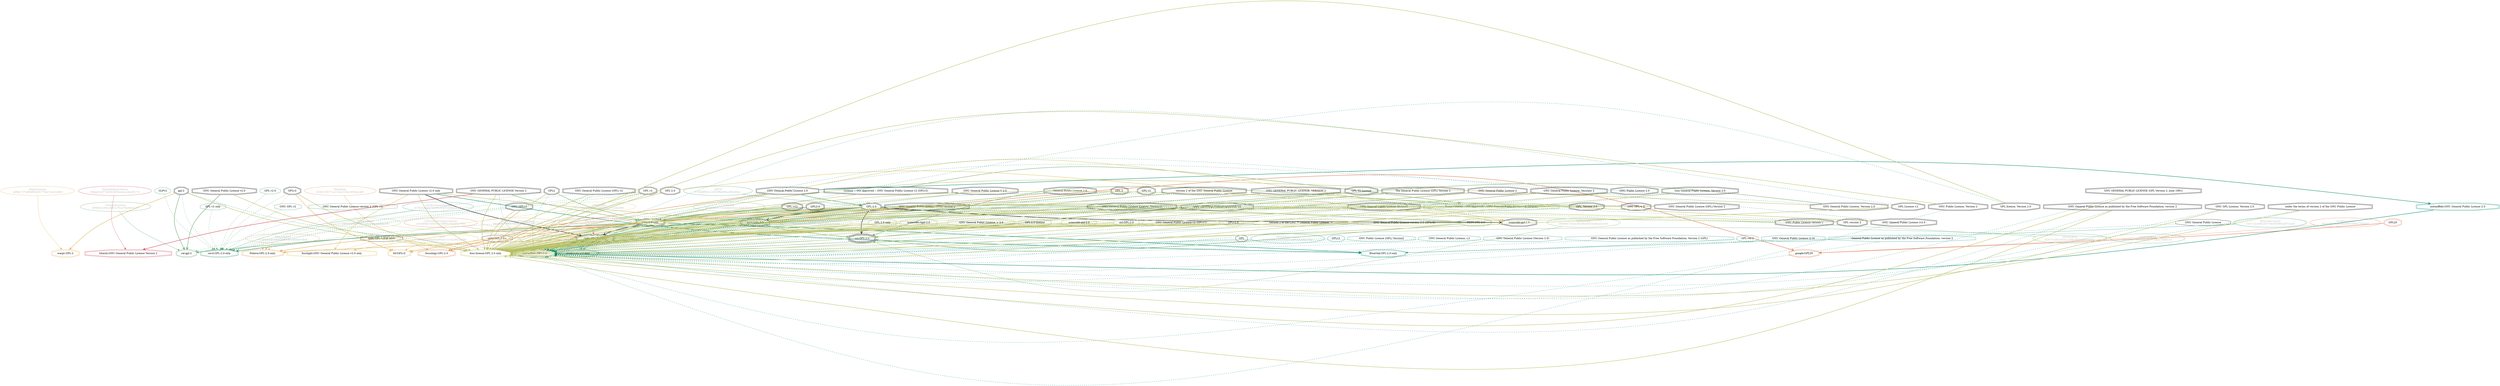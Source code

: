 strict digraph {
    node [shape=box];
    graph [splines=curved];
    1918 [label="spdx:GPL-2.0+"
         ,shape=octagon];
    1926 [label="SPDXLicense\nc291fc46fb59dfd748cc7a4eea9aac55"
         ,fontcolor=gray
         ,color="#b8bf62"
         ,fillcolor="beige;1"
         ,shape=ellipse];
    1927 [label="spdx:GPL-2.0-only"
         ,shape=doubleoctagon];
    1928 [label="GPL-2.0-only"
         ,shape=doubleoctagon];
    1929 [label="GNU General Public License v2.0 only"
         ,shape=doubleoctagon];
    1935 [label="spdx:GPL-2.0-or-later"
         ,shape=octagon];
    1984 [label="SPDXLicense\n8b60c5154a99ce98c02af807965dfc6c"
         ,fontcolor=gray
         ,color="#b8bf62"
         ,fillcolor="beige;1"
         ,shape=ellipse];
    1985 [label="spdx:GPL-2.0"
         ,shape=doubleoctagon];
    1986 [label="GPL-2.0"
         ,shape=doubleoctagon];
    5037 [label="OSILicense\n66e8847d25a392d9ac8c52edaca5cc08"
         ,fontcolor=gray
         ,color="#78ab63"
         ,fillcolor="beige;1"
         ,shape=ellipse];
    5038 [label="osi:GPL-2.0"
         ,shape=tripleoctagon];
    5039 [label="GNU General Public License, Version 2.0"
         ,shape=doubleoctagon];
    5040 [label="DEP5:GPL-2.0"
         ,color="#78ab63"
         ,shape=doubleoctagon];
    5041 [label="Trove:License :: OSI Approved :: GNU General Public License v2 (GPLv2)"
         ,color="#78ab63"
         ,shape=doubleoctagon];
    5042 [label="License :: OSI Approved :: GNU General Public License v2 (GPLv2)"
         ,shape=doubleoctagon];
    5710 [label="GoogleLicense\nd85e0d519efef9fd299154e627f56f45"
         ,fontcolor=gray
         ,color="#e06f45"
         ,fillcolor="beige;1"
         ,shape=ellipse];
    5711 [label="google:GPL20"
         ,color="#e06f45"
         ,shape=doubleoctagon];
    5712 [label=GPL20
         ,color="#e06f45"
         ,shape=doubleoctagon];
    6453 [label="FedoraEntry\n41cc6463d01bd47dde0da1de9abcdbab"
         ,fontcolor=gray
         ,color="#e09d4b"
         ,fillcolor="beige;1"
         ,shape=ellipse];
    6454 [label="Fedora:GPL-2.0-only"
         ,color="#e09d4b"
         ,shape=doubleoctagon];
    6455 [label=GPLv2
         ,shape=doubleoctagon];
    9343 [label="GNU General Public License"
         ,shape=octagon];
    9348 [label="BlueOakCouncil\n33e71cb3d8b3e578440bf9f3ae972aa6"
         ,fontcolor=gray
         ,color="#00876c"
         ,fillcolor="beige;1"
         ,shape=ellipse];
    9349 [label="BlueOak:GPL-2.0-only"
         ,color="#00876c"
         ,shape=doubleoctagon];
    9579 [label="OSADLRule\n828741b62dc041ccddec8b0da8a59262"
         ,fontcolor=gray
         ,color="#58a066"
         ,fillcolor="beige;1"
         ,shape=ellipse];
    9580 [label="osadl:GPL-2.0-only"
         ,color="#58a066"
         ,shape=doubleoctagon];
    9870 [label="OSADLMatrix\n252574b7386bcaa36e772dea120db1b1"
         ,fontcolor=gray
         ,color="#58a066"
         ,fillcolor="beige;1"
         ,shape=ellipse];
    10243 [label="FSF\n39521346eababf9aa31c1b2a9f2dce9d"
          ,fontcolor=gray
          ,color="#deb256"
          ,fillcolor="beige;1"
          ,shape=ellipse];
    10244 [label="fsf:GPLv2"
          ,color="#deb256"
          ,shape=doubleoctagon];
    10245 [label="GNU General Public License (GPL) version 2"
          ,shape=doubleoctagon];
    10935 [label="ChooseALicense\n4f99bbc264cce8f1a76ca7fee6b5cc77"
          ,fontcolor=gray
          ,color="#58a066"
          ,fillcolor="beige;1"
          ,shape=ellipse];
    10936 [label="cal:gpl-2"
          ,color="#58a066"
          ,shape=doubleoctagon];
    10937 [label="gpl-2"
          ,shape=doubleoctagon];
    10938 [label="GNU General Public License v2.0"
          ,shape=doubleoctagon];
    10939 [label="GNU GPLv2"
          ,shape=doubleoctagon];
    16615 [label="ScancodeData\ne1edba49f3eed922e3c62ba2626baa86"
          ,fontcolor=gray
          ,color="#dac767"
          ,fillcolor="beige;1"
          ,shape=ellipse];
    16616 [label="scancode:gpl-2.0"
          ,shape=doubleoctagon];
    16617 [label="GPL 2.0"
          ,shape=doubleoctagon];
    16618 [label="GNU General Public License 2.0"
          ,shape=doubleoctagon];
    26438 [label="Fossology\n3f381530371a214ba1c4423f3feeca68"
          ,fontcolor=gray
          ,color="#e18745"
          ,fillcolor="beige;1"
          ,shape=ellipse];
    26439 [label="fossology:GPL-2.0"
          ,color="#e18745"
          ,shape=doubleoctagon];
    27164 [label=GPL,shape=octagon];
    28305 [label="OKFN\n878b8ff60ac1d830ffa896ec88cdfbe1"
          ,fontcolor=gray
          ,color="#379469"
          ,fillcolor="beige;1"
          ,shape=ellipse];
    28715 [label="OrtLicenseCategorization\na2e396da7a0e53010886c45048c276f4"
          ,fontcolor=gray
          ,color="#e06f45"
          ,fillcolor="beige;1"
          ,shape=ellipse];
    35466 [label="OrtLicenseCategorization\n5aee2457b05216dce16239f40d512359"
          ,fontcolor=gray
          ,color="#e09d4b"
          ,fillcolor="beige;1"
          ,shape=ellipse];
    36891 [label="CavilLicenseChange\nfe79253efdc73a50e29493e6dfa5f0db"
          ,fontcolor=gray
          ,color="#379469"
          ,fillcolor="beige;1"
          ,shape=ellipse];
    36892 [label="cavil:GPL-2.0-only"
          ,color="#379469"
          ,shape=doubleoctagon];
    36893 [label=GLPv2
          ,color="#379469"
          ,shape=octagon];
    36894 [label="GNU GPL v2"
          ,color="#379469"
          ,shape=octagon];
    36895 [label="GNU General Public License (GPL) v2"
          ,shape=doubleoctagon];
    36896 [label="GNU General Public License version 2 (GPL v2)"
          ,color="#379469"
          ,shape=octagon];
    36897 [label="GPL v2"
          ,shape=doubleoctagon];
    36898 [label="GPL v2 only"
          ,color="#379469"
          ,shape=octagon];
    36899 [label="GPL v2.0"
          ,color="#379469"
          ,shape=octagon];
    36900 [label=GPL2
          ,shape=doubleoctagon];
    42721 [label="MetaeffektLicense\n9e3b0b9e22f157e4c11d87d2149c118a"
          ,fontcolor=gray
          ,color="#00876c"
          ,fillcolor="beige;1"
          ,shape=ellipse];
    42722 [label="metaeffekt:GPL-2.0"
          ,color="#00876c"
          ,shape=doubleoctagon];
    42723 [label="metaeffekt:GNU General Public License 2.0"
          ,color="#00876c"
          ,shape=doubleoctagon];
    42724 [label="GNU GENERAL PUBLIC LICENSE Version 2"
          ,shape=doubleoctagon];
    42725 [label="GNU GENERAL PUBLIC LICENSE (GPL Version 2, June 1991)"
          ,shape=doubleoctagon];
    42726 [label="GNU GENERAL PUBLIC LICENSE V2"
          ,shape=doubleoctagon];
    42727 [label="GNU GENERAL PUBLIC LICENSE, VERSION 2"
          ,shape=doubleoctagon];
    42728 [label="GNU General Public License (GPL),Version 2"
          ,shape=doubleoctagon];
    42729 [label="GNU General Public License 2"
          ,shape=doubleoctagon];
    42730 [label="GNU General Public License License, Version 2"
          ,shape=doubleoctagon];
    42731 [label="GNU General Public License V 2.0"
          ,shape=doubleoctagon];
    42732 [label="GNU General Public License Version2"
          ,shape=doubleoctagon];
    42733 [label="version 2 of the GNU General Public License"
          ,shape=doubleoctagon];
    42734 [label="GNU GPL v. 2"
          ,shape=doubleoctagon];
    42735 [label="GNU Public License 2.0"
          ,shape=doubleoctagon];
    42736 [label="GNU Public License, Version 2"
          ,shape=doubleoctagon];
    42737 [label="Gnu General Puplic License, Version 2.0"
          ,shape=doubleoctagon];
    42738 [label="GNU GPL License, Version 2.0"
          ,shape=doubleoctagon];
    42739 [label="GPLv2 "
          ,color="#00876c"
          ,shape=octagon];
    42740 [label="GPL 2 "
          ,shape=doubleoctagon];
    42741 [label="GPL, Version 2.0"
          ,shape=doubleoctagon];
    42742 [label="GPL-v2"
          ,shape=doubleoctagon];
    42743 [label="GPL License v.2"
          ,shape=doubleoctagon];
    42744 [label="GPL V2 License"
          ,shape=doubleoctagon];
    42745 [label="GPL license, Version 2.0"
          ,shape=doubleoctagon];
    42746 [label="General Public License 2.0"
          ,shape=doubleoctagon];
    42747 [label="GNU General Public License as published by the Free Software Foundation; version 2"
          ,shape=doubleoctagon];
    42748 [label="The General Public License (GPL) Version 2"
          ,shape=doubleoctagon];
    42749 [label="under the terms of version 2 of the GNU Public License"
          ,shape=doubleoctagon];
    42750 [label="GNU General Public License, Versions 2"
          ,shape=doubleoctagon];
    42751 [label="GNU Public License version 2"
          ,shape=doubleoctagon];
    42752 [label="GPL version 2"
          ,shape=doubleoctagon];
    42753 [label="GNU General Public License (v2.0"
          ,shape=doubleoctagon];
    42754 [label="GNU Public License (GPL) Version2"
          ,color="#00876c"
          ,shape=octagon];
    42755 [label="GNU General Public License, v.2"
          ,color="#00876c"
          ,shape=octagon];
    42756 [label="GNU General Public License (Version 2.0)"
          ,color="#00876c"
          ,shape=octagon];
    42757 [label="GNU General Public License as published by the Free Software Foundation; Version 2 (GPL)"
          ,color="#00876c"
          ,shape=octagon];
    42758 [label="GPL ver.2"
          ,color="#00876c"
          ,shape=octagon];
    42759 [label="GNU General Public License (2.0)"
          ,color="#00876c"
          ,shape=octagon];
    42760 [label="General Public License as published by the Free Software Foundation, version 2"
          ,color="#00876c"
          ,shape=octagon];
    49974 [label="HermineLicense\n8b28179bc6a5bd443c11026c4b2f30b8"
          ,fontcolor=gray
          ,color="#dc574a"
          ,fillcolor="beige;1"
          ,shape=ellipse];
    50157 [label="WarprLicense\na08b2737a9f480bd5b776ee7ec432866"
          ,fontcolor=gray
          ,color="#deb256"
          ,fillcolor="beige;1"
          ,shape=ellipse];
    50158 [label="warpr:GPL-2"
          ,color="#deb256"
          ,shape=doubleoctagon];
    50540 [label="FossLicense\n7ea0ce40fbaa609979d5d18b2e751fef"
          ,fontcolor=gray
          ,color="#b8bf62"
          ,fillcolor="beige;1"
          ,shape=ellipse];
    50541 [label="foss-license:GPL 2.0 only"
          ,color="#b8bf62"
          ,shape=doubleoctagon];
    50542 [label="GPL 2.0 only"
          ,color="#b8bf62"
          ,shape=doubleoctagon];
    50543 [label="GPL2.0"
          ,shape=doubleoctagon];
    50544 [label="GPL (v2)"
          ,shape=doubleoctagon];
    50545 [label="scancode://gpl-2.0"
          ,color="#b8bf62"
          ,shape=doubleoctagon];
    50546 [label="GNU General Public License, v. 2.0"
          ,color="#b8bf62"
          ,shape=doubleoctagon];
    50547 [label="scancode:gpl-2.0"
          ,color="#b8bf62"
          ,shape=doubleoctagon];
    50548 [label="osi:GPL-2.0"
          ,color="#b8bf62"
          ,shape=doubleoctagon];
    50549 [label="GNU General Public License v2 (GPLv2)"
          ,color="#b8bf62"
          ,shape=doubleoctagon];
    50550 [label="GPLv2.0"
          ,color="#b8bf62"
          ,shape=doubleoctagon];
    50551 [label="GPL-2.0 license"
          ,color="#b8bf62"
          ,shape=doubleoctagon];
    50552 [label="version 2 of the GNU ** General Public License. */"
          ,color="#b8bf62"
          ,shape=doubleoctagon];
    50553 [label="GNU General Public License version 2.0 (GPLv2)"
          ,color="#b8bf62"
          ,shape=doubleoctagon];
    50974 [label="FOSSLight\n62229e53b16d2c189ed1cc17a32ecfd6"
          ,fontcolor=gray
          ,color="#dac767"
          ,fillcolor="beige;1"
          ,shape=ellipse];
    50975 [label="fosslight:GNU General Public License v2.0 only"
          ,color="#dac767"
          ,shape=doubleoctagon];
    51220 [label="HitachiOpenLicense\n88aa05c077a6092469ae6aa29cef5178"
          ,fontcolor=gray
          ,color="#d43d51"
          ,fillcolor="beige;1"
          ,shape=ellipse];
    51221 [label="hitachi:GNU General Public License Version 2"
          ,color="#d43d51"
          ,shape=doubleoctagon];
    55992 [label="Curation\n367efe9c9111b4dde04ca1e5e83fc6a1"
          ,fontcolor=gray
          ,color="#78ab63"
          ,fillcolor="beige;1"
          ,shape=ellipse];
    1918 -> 10244 [style=dashed
                  ,arrowhead=vee
                  ,weight=0.5
                  ,color="#deb256"];
    1926 -> 1927 [weight=0.5
                 ,color="#b8bf62"];
    1927 -> 6454 [style=bold
                 ,arrowhead=vee
                 ,weight=0.7
                 ,color="#e09d4b"];
    1927 -> 9580 [style=bold
                 ,arrowhead=vee
                 ,weight=0.7
                 ,color="#58a066"];
    1927 -> 10244 [style=dashed
                  ,arrowhead=vee
                  ,weight=0.5
                  ,color="#deb256"];
    1927 -> 42722 [style=bold
                  ,arrowhead=vee
                  ,weight=0.7
                  ,color="#00876c"];
    1928 -> 1927 [style=bold
                 ,arrowhead=vee
                 ,weight=0.7];
    1928 -> 6454 [style=bold
                 ,arrowhead=vee
                 ,weight=0.7
                 ,color="#e09d4b"];
    1928 -> 9349 [style=bold
                 ,arrowhead=vee
                 ,weight=0.7
                 ,color="#00876c"];
    1928 -> 9580 [style=bold
                 ,arrowhead=vee
                 ,weight=0.7
                 ,color="#58a066"];
    1928 -> 36892 [style=bold
                  ,arrowhead=vee
                  ,weight=0.7
                  ,color="#379469"];
    1928 -> 36892 [style=bold
                  ,arrowhead=vee
                  ,weight=0.7
                  ,color="#379469"];
    1928 -> 50541 [style=bold
                  ,arrowhead=vee
                  ,weight=0.7
                  ,color="#b8bf62"];
    1929 -> 1927 [style=bold
                 ,arrowhead=vee
                 ,weight=0.7];
    1929 -> 1985 [style=bold
                 ,arrowhead=vee
                 ,weight=0.7
                 ,color="#b8bf62"];
    1929 -> 6454 [style=dashed
                 ,arrowhead=vee
                 ,weight=0.5
                 ,color="#e09d4b"];
    1929 -> 9349 [style=bold
                 ,arrowhead=vee
                 ,weight=0.7
                 ,color="#00876c"];
    1929 -> 50541 [style=bold
                  ,arrowhead=vee
                  ,weight=0.7
                  ,color="#b8bf62"];
    1929 -> 50975 [style=bold
                  ,arrowhead=vee
                  ,weight=0.7
                  ,color="#dac767"];
    1935 -> 10244 [style=dashed
                  ,arrowhead=vee
                  ,weight=0.5
                  ,color="#deb256"];
    1984 -> 1985 [weight=0.5
                 ,color="#b8bf62"];
    1985 -> 5038 [style=bold
                 ,arrowhead=vee
                 ,weight=0.7
                 ,color="#78ab63"];
    1985 -> 5711 [style=bold
                 ,arrowhead=vee
                 ,weight=0.7
                 ,color="#e06f45"];
    1985 -> 10244 [style=dashed
                  ,arrowhead=vee
                  ,weight=0.5
                  ,color="#deb256"];
    1985 -> 10936 [style=bold
                  ,arrowhead=vee
                  ,weight=0.7
                  ,color="#58a066"];
    1986 -> 1928 [style=bold
                 ,arrowhead=vee
                 ,weight=0.7
                 ,color="#78ab63"];
    1986 -> 1985 [style=bold
                 ,arrowhead=vee
                 ,weight=0.7];
    1986 -> 5038 [style=bold
                 ,arrowhead=vee
                 ,weight=0.7];
    1986 -> 5040 [style=bold
                 ,arrowhead=vee
                 ,weight=0.7
                 ,color="#78ab63"];
    1986 -> 16616 [style=bold
                  ,arrowhead=vee
                  ,weight=0.7];
    1986 -> 26439 [style=bold
                  ,arrowhead=vee
                  ,weight=0.7
                  ,color="#e18745"];
    1986 -> 36892 [style=dashed
                  ,arrowhead=vee
                  ,weight=0.5
                  ,color="#379469"];
    1986 -> 42722 [style=bold
                  ,arrowhead=vee
                  ,weight=0.7
                  ,color="#00876c"];
    1986 -> 50541 [style=bold
                  ,arrowhead=vee
                  ,weight=0.7
                  ,color="#b8bf62"];
    1986 -> 50975 [style=bold
                  ,arrowhead=vee
                  ,weight=0.7
                  ,color="#dac767"];
    5037 -> 5038 [weight=0.5
                 ,color="#78ab63"];
    5038 -> 42722 [style=dashed
                  ,arrowhead=vee
                  ,weight=0.5
                  ,color="#00876c"];
    5039 -> 5038 [style=bold
                 ,arrowhead=vee
                 ,weight=0.7
                 ,color="#78ab63"];
    5039 -> 42722 [style=dashed
                  ,arrowhead=vee
                  ,weight=0.5
                  ,color="#00876c"];
    5039 -> 50541 [style=bold
                  ,arrowhead=vee
                  ,weight=0.7
                  ,color="#b8bf62"];
    5040 -> 5038 [style=bold
                 ,arrowhead=vee
                 ,weight=0.7
                 ,color="#78ab63"];
    5041 -> 5038 [style=bold
                 ,arrowhead=vee
                 ,weight=0.7
                 ,color="#78ab63"];
    5042 -> 5041 [style=bold
                 ,arrowhead=vee
                 ,weight=0.7
                 ,color="#78ab63"];
    5042 -> 50541 [style=bold
                  ,arrowhead=vee
                  ,weight=0.7
                  ,color="#b8bf62"];
    5710 -> 5711 [weight=0.5
                 ,color="#e06f45"];
    5712 -> 5711 [style=bold
                 ,arrowhead=vee
                 ,weight=0.7
                 ,color="#e06f45"];
    6453 -> 6454 [weight=0.5
                 ,color="#e09d4b"];
    6455 -> 6454 [style=dashed
                 ,arrowhead=vee
                 ,weight=0.5
                 ,color="#e09d4b"];
    6455 -> 10244 [style=bold
                  ,arrowhead=vee
                  ,weight=0.7
                  ,color="#deb256"];
    6455 -> 36892 [style=dashed
                  ,arrowhead=vee
                  ,weight=0.5
                  ,color="#379469"];
    6455 -> 50541 [style=bold
                  ,arrowhead=vee
                  ,weight=0.7
                  ,color="#b8bf62"];
    9343 -> 9349 [style=dashed
                 ,arrowhead=vee
                 ,weight=0.5
                 ,color="#00876c"];
    9348 -> 9349 [weight=0.5
                 ,color="#00876c"];
    9579 -> 9580 [weight=0.5
                 ,color="#58a066"];
    9870 -> 9580 [weight=0.5
                 ,color="#58a066"];
    10243 -> 10244 [weight=0.5
                   ,color="#deb256"];
    10245 -> 10244 [style=bold
                   ,arrowhead=vee
                   ,weight=0.7
                   ,color="#deb256"];
    10245 -> 42722 [style=dashed
                   ,arrowhead=vee
                   ,weight=0.5
                   ,color="#00876c"];
    10245 -> 50541 [style=bold
                   ,arrowhead=vee
                   ,weight=0.7
                   ,color="#b8bf62"];
    10935 -> 10936 [weight=0.5
                   ,color="#58a066"];
    10937 -> 10936 [style=bold
                   ,arrowhead=vee
                   ,weight=0.7
                   ,color="#58a066"];
    10937 -> 36892 [style=dashed
                   ,arrowhead=vee
                   ,weight=0.5
                   ,color="#379469"];
    10937 -> 42722 [style=dashed
                   ,arrowhead=vee
                   ,weight=0.5
                   ,color="#00876c"];
    10937 -> 50158 [style=bold
                   ,arrowhead=vee
                   ,weight=0.7
                   ,color="#deb256"];
    10937 -> 50541 [style=bold
                   ,arrowhead=vee
                   ,weight=0.7
                   ,color="#b8bf62"];
    10938 -> 10936 [style=bold
                   ,arrowhead=vee
                   ,weight=0.7
                   ,color="#58a066"];
    10938 -> 50541 [style=bold
                   ,arrowhead=vee
                   ,weight=0.7
                   ,color="#b8bf62"];
    10939 -> 10936 [style=dashed
                   ,arrowhead=vee
                   ,weight=0.5
                   ,color="#58a066"];
    10939 -> 50541 [style=bold
                   ,arrowhead=vee
                   ,weight=0.7
                   ,color="#b8bf62"];
    16615 -> 16616 [weight=0.5
                   ,color="#dac767"];
    16616 -> 42722 [style=dashed
                   ,arrowhead=vee
                   ,weight=0.5
                   ,color="#00876c"];
    16616 -> 50541 [style=bold
                   ,arrowhead=vee
                   ,weight=0.7
                   ,color="#b8bf62"];
    16617 -> 16616 [style=bold
                   ,arrowhead=vee
                   ,weight=0.7
                   ,color="#dac767"];
    16617 -> 36892 [style=dashed
                   ,arrowhead=vee
                   ,weight=0.5
                   ,color="#379469"];
    16617 -> 50541 [style=bold
                   ,arrowhead=vee
                   ,weight=0.7
                   ,color="#b8bf62"];
    16618 -> 1986 [style=bold
                  ,arrowhead=vee
                  ,weight=0.7
                  ,color="#379469"];
    16618 -> 16616 [style=bold
                   ,arrowhead=vee
                   ,weight=0.7
                   ,color="#dac767"];
    16618 -> 26439 [style=bold
                   ,arrowhead=vee
                   ,weight=0.7
                   ,color="#e18745"];
    16618 -> 42722 [style=dashed
                   ,arrowhead=vee
                   ,weight=0.5
                   ,color="#00876c"];
    16618 -> 42723 [style=bold
                   ,arrowhead=vee
                   ,weight=0.7
                   ,color="#00876c"];
    16618 -> 50541 [style=bold
                   ,arrowhead=vee
                   ,weight=0.7
                   ,color="#b8bf62"];
    26438 -> 26439 [weight=0.5
                   ,color="#e18745"];
    27164 -> 42722 [style=dashed
                   ,arrowhead=vee
                   ,weight=0.5
                   ,color="#00876c"];
    28305 -> 1986 [weight=0.5
                  ,color="#379469"];
    28715 -> 1927 [weight=0.5
                  ,color="#e06f45"];
    35466 -> 1927 [weight=0.5
                  ,color="#e09d4b"];
    36891 -> 36892 [weight=0.5
                   ,color="#379469"];
    36893 -> 36892 [style=dashed
                   ,arrowhead=vee
                   ,weight=0.5
                   ,color="#379469"];
    36894 -> 36892 [style=dashed
                   ,arrowhead=vee
                   ,weight=0.5
                   ,color="#379469"];
    36895 -> 36892 [style=dashed
                   ,arrowhead=vee
                   ,weight=0.5
                   ,color="#379469"];
    36895 -> 42722 [style=dashed
                   ,arrowhead=vee
                   ,weight=0.5
                   ,color="#00876c"];
    36895 -> 50541 [style=bold
                   ,arrowhead=vee
                   ,weight=0.7
                   ,color="#b8bf62"];
    36896 -> 36892 [style=dashed
                   ,arrowhead=vee
                   ,weight=0.5
                   ,color="#379469"];
    36897 -> 36892 [style=dashed
                   ,arrowhead=vee
                   ,weight=0.5
                   ,color="#379469"];
    36897 -> 42722 [style=dashed
                   ,arrowhead=vee
                   ,weight=0.5
                   ,color="#00876c"];
    36897 -> 50541 [style=bold
                   ,arrowhead=vee
                   ,weight=0.7
                   ,color="#b8bf62"];
    36898 -> 36892 [style=dashed
                   ,arrowhead=vee
                   ,weight=0.5
                   ,color="#379469"];
    36899 -> 36892 [style=dashed
                   ,arrowhead=vee
                   ,weight=0.5
                   ,color="#379469"];
    36900 -> 1928 [style=bold
                  ,arrowhead=vee
                  ,weight=0.7
                  ,color="#78ab63"];
    36900 -> 36892 [style=dashed
                   ,arrowhead=vee
                   ,weight=0.5
                   ,color="#379469"];
    36900 -> 42722 [style=dashed
                   ,arrowhead=vee
                   ,weight=0.5
                   ,color="#00876c"];
    36900 -> 50541 [style=bold
                   ,arrowhead=vee
                   ,weight=0.7
                   ,color="#b8bf62"];
    42721 -> 42722 [weight=0.5
                   ,color="#00876c"];
    42723 -> 42722 [style=bold
                   ,arrowhead=vee
                   ,weight=0.7
                   ,color="#00876c"];
    42724 -> 1928 [style=bold
                  ,arrowhead=vee
                  ,weight=0.7
                  ,color="#78ab63"];
    42724 -> 42722 [style=dashed
                   ,arrowhead=vee
                   ,weight=0.5
                   ,color="#00876c"];
    42724 -> 50541 [style=bold
                   ,arrowhead=vee
                   ,weight=0.7
                   ,color="#b8bf62"];
    42724 -> 51221 [style=bold
                   ,arrowhead=vee
                   ,weight=0.7
                   ,color="#d43d51"];
    42725 -> 42722 [style=dashed
                   ,arrowhead=vee
                   ,weight=0.5
                   ,color="#00876c"];
    42725 -> 50541 [style=bold
                   ,arrowhead=vee
                   ,weight=0.7
                   ,color="#b8bf62"];
    42726 -> 42722 [style=dashed
                   ,arrowhead=vee
                   ,weight=0.5
                   ,color="#00876c"];
    42726 -> 50541 [style=bold
                   ,arrowhead=vee
                   ,weight=0.7
                   ,color="#b8bf62"];
    42727 -> 42722 [style=dashed
                   ,arrowhead=vee
                   ,weight=0.5
                   ,color="#00876c"];
    42727 -> 50541 [style=bold
                   ,arrowhead=vee
                   ,weight=0.7
                   ,color="#b8bf62"];
    42728 -> 42722 [style=dashed
                   ,arrowhead=vee
                   ,weight=0.5
                   ,color="#00876c"];
    42728 -> 50541 [style=bold
                   ,arrowhead=vee
                   ,weight=0.7
                   ,color="#b8bf62"];
    42729 -> 42722 [style=dashed
                   ,arrowhead=vee
                   ,weight=0.5
                   ,color="#00876c"];
    42729 -> 50541 [style=bold
                   ,arrowhead=vee
                   ,weight=0.7
                   ,color="#b8bf62"];
    42730 -> 42722 [style=dashed
                   ,arrowhead=vee
                   ,weight=0.5
                   ,color="#00876c"];
    42730 -> 50541 [style=bold
                   ,arrowhead=vee
                   ,weight=0.7
                   ,color="#b8bf62"];
    42731 -> 42722 [style=dashed
                   ,arrowhead=vee
                   ,weight=0.5
                   ,color="#00876c"];
    42731 -> 50541 [style=bold
                   ,arrowhead=vee
                   ,weight=0.7
                   ,color="#b8bf62"];
    42732 -> 42722 [style=dashed
                   ,arrowhead=vee
                   ,weight=0.5
                   ,color="#00876c"];
    42732 -> 50541 [style=bold
                   ,arrowhead=vee
                   ,weight=0.7
                   ,color="#b8bf62"];
    42733 -> 42722 [style=dashed
                   ,arrowhead=vee
                   ,weight=0.5
                   ,color="#00876c"];
    42733 -> 50541 [style=bold
                   ,arrowhead=vee
                   ,weight=0.7
                   ,color="#b8bf62"];
    42734 -> 42722 [style=dashed
                   ,arrowhead=vee
                   ,weight=0.5
                   ,color="#00876c"];
    42734 -> 50541 [style=bold
                   ,arrowhead=vee
                   ,weight=0.7
                   ,color="#b8bf62"];
    42735 -> 42722 [style=dashed
                   ,arrowhead=vee
                   ,weight=0.5
                   ,color="#00876c"];
    42735 -> 50541 [style=bold
                   ,arrowhead=vee
                   ,weight=0.7
                   ,color="#b8bf62"];
    42736 -> 42722 [style=dashed
                   ,arrowhead=vee
                   ,weight=0.5
                   ,color="#00876c"];
    42736 -> 50541 [style=bold
                   ,arrowhead=vee
                   ,weight=0.7
                   ,color="#b8bf62"];
    42737 -> 42722 [style=dashed
                   ,arrowhead=vee
                   ,weight=0.5
                   ,color="#00876c"];
    42737 -> 50541 [style=bold
                   ,arrowhead=vee
                   ,weight=0.7
                   ,color="#b8bf62"];
    42738 -> 42722 [style=dashed
                   ,arrowhead=vee
                   ,weight=0.5
                   ,color="#00876c"];
    42738 -> 50541 [style=bold
                   ,arrowhead=vee
                   ,weight=0.7
                   ,color="#b8bf62"];
    42739 -> 42722 [style=dashed
                   ,arrowhead=vee
                   ,weight=0.5
                   ,color="#00876c"];
    42740 -> 42722 [style=dashed
                   ,arrowhead=vee
                   ,weight=0.5
                   ,color="#00876c"];
    42740 -> 50541 [style=bold
                   ,arrowhead=vee
                   ,weight=0.7
                   ,color="#b8bf62"];
    42741 -> 42722 [style=dashed
                   ,arrowhead=vee
                   ,weight=0.5
                   ,color="#00876c"];
    42741 -> 50541 [style=bold
                   ,arrowhead=vee
                   ,weight=0.7
                   ,color="#b8bf62"];
    42742 -> 42722 [style=dashed
                   ,arrowhead=vee
                   ,weight=0.5
                   ,color="#00876c"];
    42742 -> 50541 [style=bold
                   ,arrowhead=vee
                   ,weight=0.7
                   ,color="#b8bf62"];
    42743 -> 42722 [style=dashed
                   ,arrowhead=vee
                   ,weight=0.5
                   ,color="#00876c"];
    42743 -> 50541 [style=bold
                   ,arrowhead=vee
                   ,weight=0.7
                   ,color="#b8bf62"];
    42744 -> 42722 [style=dashed
                   ,arrowhead=vee
                   ,weight=0.5
                   ,color="#00876c"];
    42744 -> 50541 [style=bold
                   ,arrowhead=vee
                   ,weight=0.7
                   ,color="#b8bf62"];
    42745 -> 42722 [style=dashed
                   ,arrowhead=vee
                   ,weight=0.5
                   ,color="#00876c"];
    42745 -> 50541 [style=bold
                   ,arrowhead=vee
                   ,weight=0.7
                   ,color="#b8bf62"];
    42746 -> 42722 [style=dashed
                   ,arrowhead=vee
                   ,weight=0.5
                   ,color="#00876c"];
    42746 -> 50541 [style=bold
                   ,arrowhead=vee
                   ,weight=0.7
                   ,color="#b8bf62"];
    42747 -> 42722 [style=dashed
                   ,arrowhead=vee
                   ,weight=0.5
                   ,color="#00876c"];
    42747 -> 50541 [style=bold
                   ,arrowhead=vee
                   ,weight=0.7
                   ,color="#b8bf62"];
    42748 -> 42722 [style=dashed
                   ,arrowhead=vee
                   ,weight=0.5
                   ,color="#00876c"];
    42748 -> 50541 [style=bold
                   ,arrowhead=vee
                   ,weight=0.7
                   ,color="#b8bf62"];
    42749 -> 42722 [style=dashed
                   ,arrowhead=vee
                   ,weight=0.5
                   ,color="#00876c"];
    42749 -> 50541 [style=bold
                   ,arrowhead=vee
                   ,weight=0.7
                   ,color="#b8bf62"];
    42750 -> 42722 [style=dashed
                   ,arrowhead=vee
                   ,weight=0.5
                   ,color="#00876c"];
    42750 -> 50541 [style=bold
                   ,arrowhead=vee
                   ,weight=0.7
                   ,color="#b8bf62"];
    42751 -> 42722 [style=dashed
                   ,arrowhead=vee
                   ,weight=0.5
                   ,color="#00876c"];
    42751 -> 50541 [style=bold
                   ,arrowhead=vee
                   ,weight=0.7
                   ,color="#b8bf62"];
    42752 -> 42722 [style=dashed
                   ,arrowhead=vee
                   ,weight=0.5
                   ,color="#00876c"];
    42752 -> 50541 [style=bold
                   ,arrowhead=vee
                   ,weight=0.7
                   ,color="#b8bf62"];
    42753 -> 42722 [style=dashed
                   ,arrowhead=vee
                   ,weight=0.5
                   ,color="#00876c"];
    42753 -> 50541 [style=bold
                   ,arrowhead=vee
                   ,weight=0.7
                   ,color="#b8bf62"];
    42754 -> 42722 [style=dashed
                   ,arrowhead=vee
                   ,weight=0.5
                   ,color="#00876c"];
    42755 -> 42722 [style=dashed
                   ,arrowhead=vee
                   ,weight=0.5
                   ,color="#00876c"];
    42756 -> 42722 [style=dashed
                   ,arrowhead=vee
                   ,weight=0.5
                   ,color="#00876c"];
    42757 -> 42722 [style=dashed
                   ,arrowhead=vee
                   ,weight=0.5
                   ,color="#00876c"];
    42758 -> 42722 [style=dashed
                   ,arrowhead=vee
                   ,weight=0.5
                   ,color="#00876c"];
    42759 -> 42722 [style=dashed
                   ,arrowhead=vee
                   ,weight=0.5
                   ,color="#00876c"];
    42760 -> 42722 [style=dashed
                   ,arrowhead=vee
                   ,weight=0.5
                   ,color="#00876c"];
    49974 -> 1927 [weight=0.5
                  ,color="#dc574a"];
    50157 -> 50158 [weight=0.5
                   ,color="#deb256"];
    50540 -> 50541 [weight=0.5
                   ,color="#b8bf62"];
    50542 -> 50541 [style=bold
                   ,arrowhead=vee
                   ,weight=0.7
                   ,color="#b8bf62"];
    50543 -> 1928 [style=bold
                  ,arrowhead=vee
                  ,weight=0.7
                  ,color="#78ab63"];
    50543 -> 50541 [style=bold
                   ,arrowhead=vee
                   ,weight=0.7
                   ,color="#b8bf62"];
    50544 -> 1928 [style=bold
                  ,arrowhead=vee
                  ,weight=0.7
                  ,color="#78ab63"];
    50544 -> 50541 [style=bold
                   ,arrowhead=vee
                   ,weight=0.7
                   ,color="#b8bf62"];
    50545 -> 50541 [style=bold
                   ,arrowhead=vee
                   ,weight=0.7
                   ,color="#b8bf62"];
    50546 -> 50541 [style=bold
                   ,arrowhead=vee
                   ,weight=0.7
                   ,color="#b8bf62"];
    50547 -> 50541 [style=bold
                   ,arrowhead=vee
                   ,weight=0.7
                   ,color="#b8bf62"];
    50548 -> 50541 [style=bold
                   ,arrowhead=vee
                   ,weight=0.7
                   ,color="#b8bf62"];
    50549 -> 50541 [style=bold
                   ,arrowhead=vee
                   ,weight=0.7
                   ,color="#b8bf62"];
    50550 -> 50541 [style=bold
                   ,arrowhead=vee
                   ,weight=0.7
                   ,color="#b8bf62"];
    50551 -> 50541 [style=bold
                   ,arrowhead=vee
                   ,weight=0.7
                   ,color="#b8bf62"];
    50552 -> 50541 [style=bold
                   ,arrowhead=vee
                   ,weight=0.7
                   ,color="#b8bf62"];
    50553 -> 50541 [style=bold
                   ,arrowhead=vee
                   ,weight=0.7
                   ,color="#b8bf62"];
    50974 -> 50975 [weight=0.5
                   ,color="#dac767"];
    51220 -> 51221 [weight=0.5
                   ,color="#d43d51"];
    55992 -> 1928 [weight=0.5
                  ,color="#78ab63"];
}
